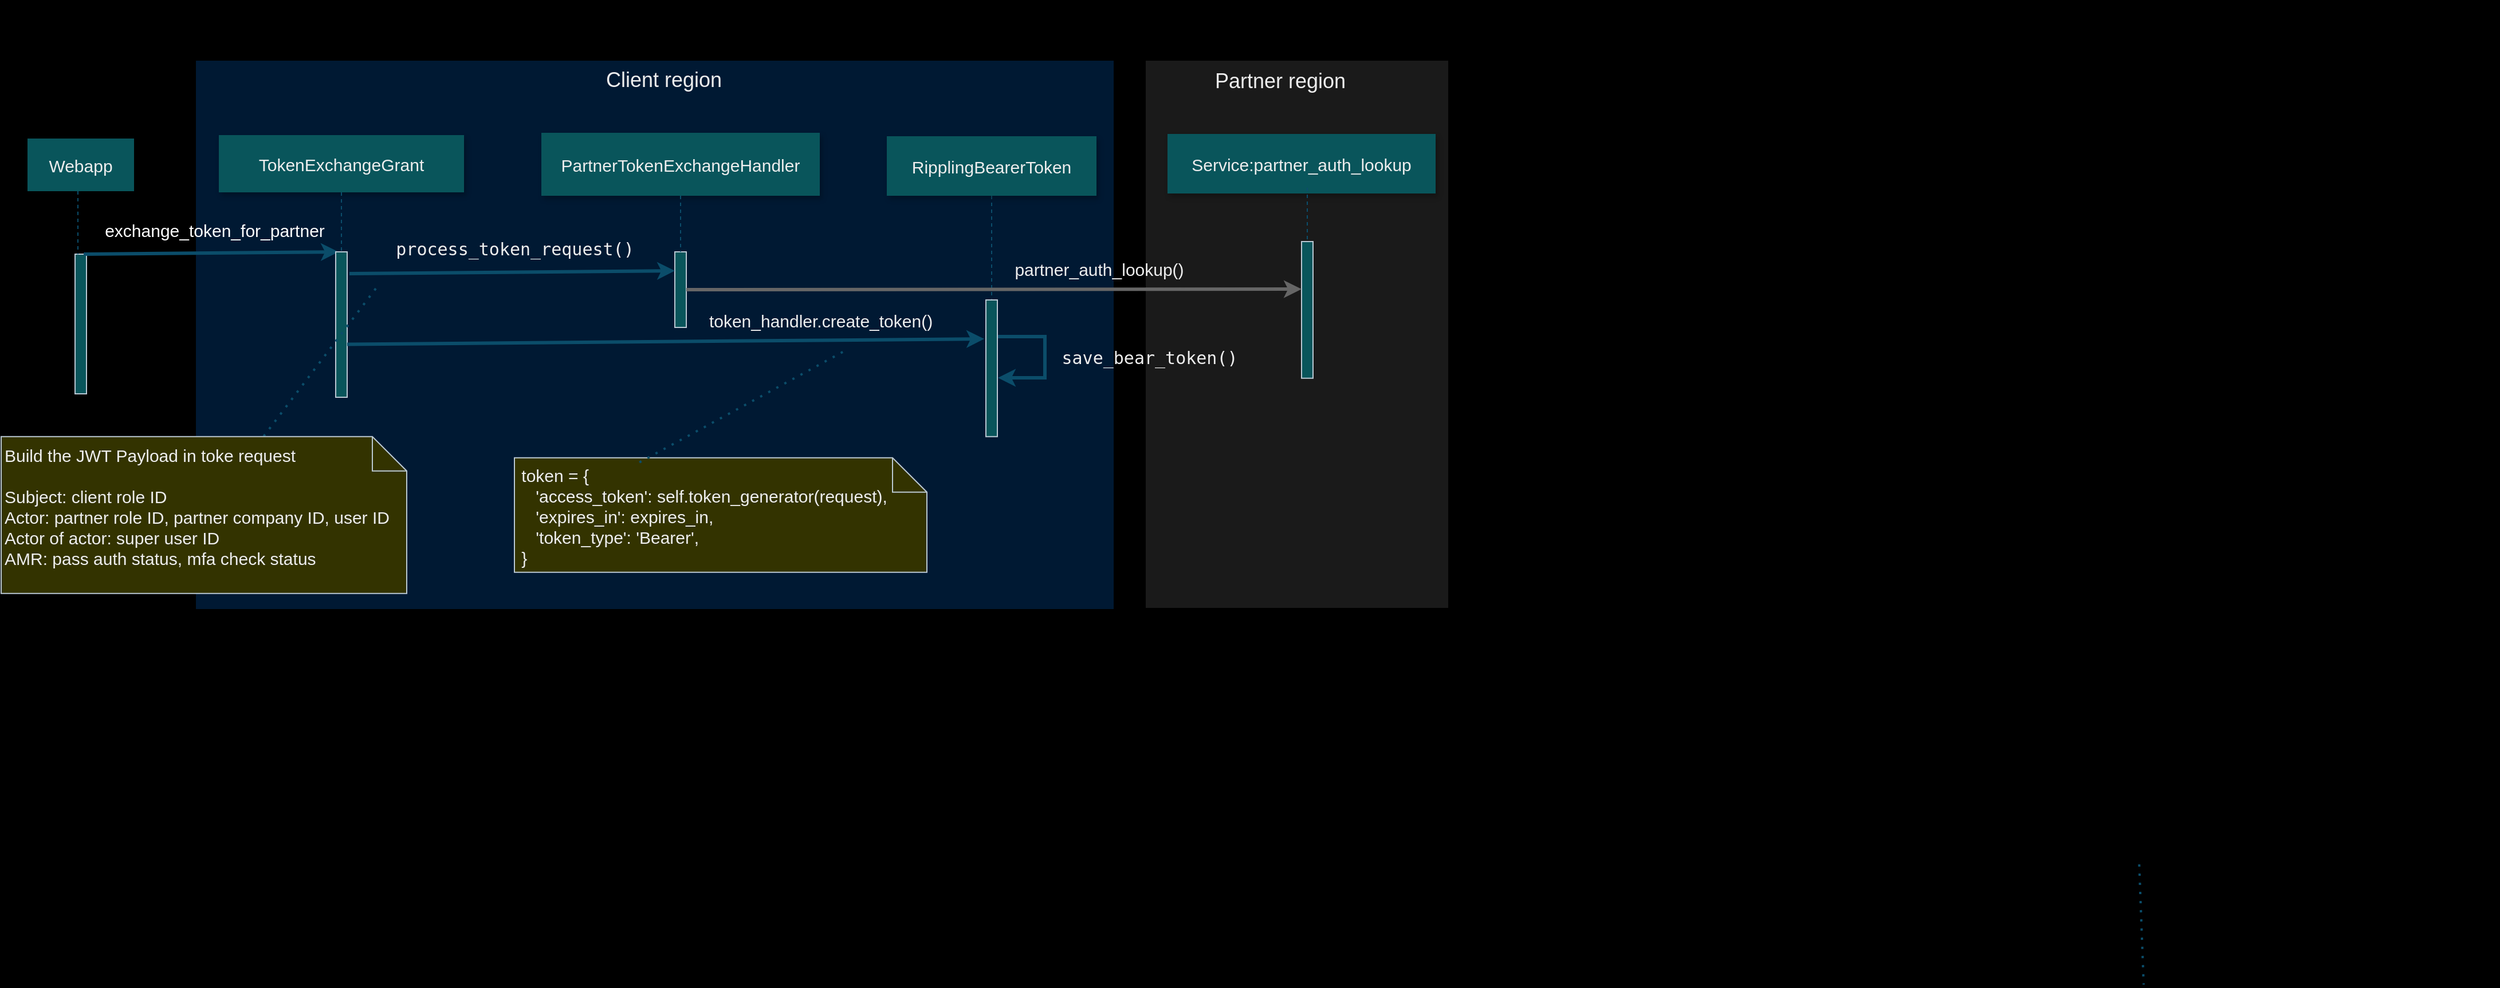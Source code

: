 <mxfile version="24.8.1">
  <diagram name="Page-1" id="9361dd3d-8414-5efd-6122-117bd74ce7a7">
    <mxGraphModel dx="2033" dy="1469" grid="0" gridSize="1" guides="1" tooltips="1" connect="1" arrows="1" fold="1" page="0" pageScale="1.5" pageWidth="826" pageHeight="1169" background="#000000" math="0" shadow="0">
      <root>
        <mxCell id="0" />
        <mxCell id="1" parent="0" />
        <mxCell id="_NU2ZN515jxC7wL2CLro-87" value="" style="rounded=0;whiteSpace=wrap;html=1;strokeColor=none;fontColor=#EEEEEE;fillColor=#1A1A1A;align=center;" vertex="1" parent="1">
          <mxGeometry x="1309" y="13" width="264" height="478" as="geometry" />
        </mxCell>
        <mxCell id="_NU2ZN515jxC7wL2CLro-86" value="" style="rounded=0;whiteSpace=wrap;html=1;strokeColor=none;fontColor=#EEEEEE;fillColor=#001933;align=center;" vertex="1" parent="1">
          <mxGeometry x="480" y="13" width="801" height="479" as="geometry" />
        </mxCell>
        <mxCell id="2" value="" style="fillColor=#09555B;strokeColor=#BAC8D3;fontSize=15;fontColor=#EEEEEE;labelBackgroundColor=none;" parent="1" vertex="1">
          <mxGeometry x="374.5" y="182" width="10" height="122" as="geometry" />
        </mxCell>
        <mxCell id="3" value="" style="edgeStyle=none;verticalLabelPosition=top;verticalAlign=bottom;labelPosition=left;align=right;fontSize=15;entryX=0.25;entryY=0;entryDx=0;entryDy=0;exitX=0.75;exitY=0;exitDx=0;exitDy=0;fontColor=#FFFFFF;labelBackgroundColor=none;strokeColor=#0B4D6A;strokeWidth=3;" parent="1" source="2" target="26" edge="1">
          <mxGeometry width="100" height="100" as="geometry">
            <mxPoint x="235" y="170" as="sourcePoint" />
            <mxPoint x="374" y="170" as="targetPoint" />
            <mxPoint x="367" y="495" as="offset" />
          </mxGeometry>
        </mxCell>
        <mxCell id="4" value="Webapp" style="shadow=1;fillColor=#09555B;strokeColor=none;fontSize=15;fontColor=#EEEEEE;labelBackgroundColor=none;" parent="1" vertex="1">
          <mxGeometry x="333" y="81" width="93" height="46" as="geometry" />
        </mxCell>
        <mxCell id="24" value="TokenExchangeGrant" style="shadow=1;fillColor=#09555B;strokeColor=none;fontSize=15;fontColor=#EEEEEE;labelBackgroundColor=none;" parent="1" vertex="1">
          <mxGeometry x="500" y="78" width="214" height="50" as="geometry" />
        </mxCell>
        <mxCell id="25" value="" style="edgeStyle=none;endArrow=none;dashed=1;fontSize=15;fontColor=default;labelBackgroundColor=none;strokeColor=#0B4D6A;" parent="1" source="24" target="26" edge="1">
          <mxGeometry x="727.335" y="165" width="100" height="100" as="geometry">
            <mxPoint x="359.259" y="130" as="sourcePoint" />
            <mxPoint x="359.576" y="185" as="targetPoint" />
          </mxGeometry>
        </mxCell>
        <mxCell id="26" value="" style="fillColor=#09555B;strokeColor=#BAC8D3;fontSize=15;fontColor=#EEEEEE;labelBackgroundColor=none;" parent="1" vertex="1">
          <mxGeometry x="602" y="180" width="10" height="127" as="geometry" />
        </mxCell>
        <mxCell id="33" value="" style="edgeStyle=elbowEdgeStyle;elbow=horizontal;endArrow=none;dashed=1;strokeColor=#0B4D6A;fontSize=15;fontColor=default;labelBackgroundColor=none;" parent="1" source="4" target="2" edge="1">
          <mxGeometry x="230.0" y="310" width="100" height="100" as="geometry">
            <mxPoint x="418" y="427" as="sourcePoint" />
            <mxPoint x="518" y="327" as="targetPoint" />
            <Array as="points">
              <mxPoint x="377" y="142" />
            </Array>
          </mxGeometry>
        </mxCell>
        <mxCell id="52" value="" style="edgeStyle=none;endArrow=none;dashed=1;fontSize=15;exitX=0.5;exitY=1;exitDx=0;exitDy=0;fontColor=default;labelBackgroundColor=none;strokeColor=#0B4D6A;" parent="1" source="W7PPBAMyW4U-8BtLyTJV-120" target="48" edge="1">
          <mxGeometry x="376.571" y="339.697" width="100" height="100" as="geometry">
            <mxPoint x="333.736" y="287.847" as="sourcePoint" />
            <mxPoint x="333.736" y="467.241" as="targetPoint" />
          </mxGeometry>
        </mxCell>
        <mxCell id="_NU2ZN515jxC7wL2CLro-95" value="" style="edgeLabel;html=1;align=center;verticalAlign=middle;resizable=0;points=[];strokeColor=#BAC8D3;fontColor=#EEEEEE;fillColor=#09555B;" vertex="1" connectable="0" parent="52">
          <mxGeometry relative="1" as="geometry">
            <mxPoint x="119" y="16" as="offset" />
          </mxGeometry>
        </mxCell>
        <mxCell id="58" value="" style="fillColor=#09555B;strokeColor=#BAC8D3;fontSize=15;fontColor=#EEEEEE;labelBackgroundColor=none;" parent="1" vertex="1">
          <mxGeometry x="898" y="180" width="10" height="66" as="geometry" />
        </mxCell>
        <mxCell id="64" value="PartnerTokenExchangeHandler" style="shadow=1;fillColor=#09555B;strokeColor=none;fontSize=15;fontColor=#EEEEEE;labelBackgroundColor=none;" parent="1" vertex="1">
          <mxGeometry x="781.5" y="76" width="243" height="55" as="geometry" />
        </mxCell>
        <mxCell id="65" value="" style="edgeStyle=none;endArrow=none;dashed=1;fontSize=15;fontColor=default;labelBackgroundColor=none;strokeColor=#0B4D6A;" parent="1" source="64" target="58" edge="1">
          <mxGeometry x="1174.071" y="210" width="100" height="100" as="geometry">
            <mxPoint x="455.5" y="127" as="sourcePoint" />
            <mxPoint x="455.5" y="457" as="targetPoint" />
          </mxGeometry>
        </mxCell>
        <mxCell id="W7PPBAMyW4U-8BtLyTJV-120" value="RipplingBearerToken" style="shadow=1;fillColor=#09555B;strokeColor=none;fontSize=15;fontColor=#EEEEEE;labelBackgroundColor=none;" parent="1" vertex="1">
          <mxGeometry x="1083" y="79" width="183" height="52" as="geometry" />
        </mxCell>
        <mxCell id="W7PPBAMyW4U-8BtLyTJV-126" value="&lt;div style=&quot;font-size: 15px;&quot;&gt;&lt;pre style=&quot;font-family: &amp;quot;JetBrains Mono&amp;quot;, monospace; font-size: 15px;&quot;&gt;&lt;span style=&quot;font-family: Helvetica; text-align: left; white-space: normal; font-size: 15px;&quot;&gt;partner_auth_lookup()&lt;/span&gt;&lt;br style=&quot;font-size: 15px;&quot;&gt;&lt;/pre&gt;&lt;/div&gt;" style="text;html=1;align=center;verticalAlign=middle;resizable=0;points=[];autosize=1;strokeColor=none;fillColor=none;fontColor=#EEEEEE;labelBackgroundColor=none;fontSize=15;" parent="1" vertex="1">
          <mxGeometry x="1185" y="165" width="166" height="60" as="geometry" />
        </mxCell>
        <mxCell id="W7PPBAMyW4U-8BtLyTJV-130" value="" style="endArrow=classic;html=1;rounded=0;entryX=0;entryY=0.25;entryDx=0;entryDy=0;fontColor=default;labelBackgroundColor=none;strokeColor=#0B4D6A;strokeWidth=3;" parent="1" target="58" edge="1">
          <mxGeometry width="50" height="50" relative="1" as="geometry">
            <mxPoint x="614" y="199" as="sourcePoint" />
            <mxPoint x="908" y="218.792" as="targetPoint" />
          </mxGeometry>
        </mxCell>
        <mxCell id="_NU2ZN515jxC7wL2CLro-79" value="" style="edgeStyle=orthogonalEdgeStyle;rounded=0;orthogonalLoop=1;jettySize=auto;html=1;strokeColor=#0B4D6A;strokeWidth=3;" edge="1" parent="1" source="48">
          <mxGeometry relative="1" as="geometry">
            <mxPoint x="1180" y="290" as="targetPoint" />
            <Array as="points">
              <mxPoint x="1221" y="254" />
              <mxPoint x="1221" y="290" />
            </Array>
          </mxGeometry>
        </mxCell>
        <mxCell id="48" value="" style="fillColor=#09555B;strokeColor=#BAC8D3;fontSize=15;fontColor=#EEEEEE;labelBackgroundColor=none;" parent="1" vertex="1">
          <mxGeometry x="1169.5" y="222.0" width="10" height="119.38" as="geometry" />
        </mxCell>
        <mxCell id="W7PPBAMyW4U-8BtLyTJV-147" value=" token = {&#xa;    &#39;access_token&#39;: self.token_generator(request),&#xa;    &#39;expires_in&#39;: expires_in,&#xa;    &#39;token_type&#39;: &#39;Bearer&#39;,&#xa; }" style="shape=note;align=left;fontSize=15;verticalAlign=top;fontColor=#EEEEEE;fillColor=#333300;labelBackgroundColor=none;strokeColor=#BAC8D3;" parent="1" vertex="1">
          <mxGeometry x="758" y="359.88" width="360" height="100" as="geometry" />
        </mxCell>
        <mxCell id="W7PPBAMyW4U-8BtLyTJV-149" value="&lt;div style=&quot;&quot;&gt;&lt;pre style=&quot;font-family: &amp;quot;JetBrains Mono&amp;quot;, monospace; font-size: 9.8pt;&quot;&gt;&lt;br&gt;&lt;/pre&gt;&lt;/div&gt;" style="text;html=1;align=center;verticalAlign=middle;resizable=0;points=[];autosize=1;strokeColor=none;fillColor=none;fontColor=#EEEEEE;labelBackgroundColor=none;" parent="1" vertex="1">
          <mxGeometry x="1303" y="145.0" width="18" height="54" as="geometry" />
        </mxCell>
        <mxCell id="W7PPBAMyW4U-8BtLyTJV-155" value="&lt;div style=&quot;background-color: rgb(30, 31, 34);&quot;&gt;&lt;pre style=&quot;font-family:&#39;JetBrains Mono&#39;,monospace;font-size:9.8pt;&quot;&gt;&lt;br&gt;&lt;/pre&gt;&lt;/div&gt;" style="text;whiteSpace=wrap;html=1;fontColor=#EEEEEE;labelBackgroundColor=none;" parent="1" vertex="1">
          <mxGeometry x="1120" y="-40" width="150" height="70" as="geometry" />
        </mxCell>
        <mxCell id="W7PPBAMyW4U-8BtLyTJV-159" value="" style="endArrow=classic;html=1;rounded=0;exitX=0.8;exitY=0.229;exitDx=0;exitDy=0;exitPerimeter=0;fontColor=default;labelBackgroundColor=none;strokeColor=#0B4D6A;strokeWidth=3;entryX=0.1;entryY=0.871;entryDx=0;entryDy=0;entryPerimeter=0;" parent="1" edge="1">
          <mxGeometry width="50" height="50" relative="1" as="geometry">
            <mxPoint x="612" y="260.795" as="sourcePoint" />
            <mxPoint x="1168" y="256.0" as="targetPoint" />
          </mxGeometry>
        </mxCell>
        <mxCell id="W7PPBAMyW4U-8BtLyTJV-161" value="" style="endArrow=none;dashed=1;html=1;dashPattern=1 3;strokeWidth=2;rounded=0;exitX=0.303;exitY=0.04;exitDx=0;exitDy=0;exitPerimeter=0;fontColor=default;labelBackgroundColor=none;strokeColor=#0B4D6A;" parent="1" source="W7PPBAMyW4U-8BtLyTJV-147" edge="1">
          <mxGeometry width="50" height="50" relative="1" as="geometry">
            <mxPoint x="1670" y="700" as="sourcePoint" />
            <mxPoint x="1049" y="265" as="targetPoint" />
          </mxGeometry>
        </mxCell>
        <mxCell id="W7PPBAMyW4U-8BtLyTJV-174" value="&lt;div style=&quot;font-size: 15px;&quot;&gt;&lt;pre style=&quot;font-family: &amp;quot;JetBrains Mono&amp;quot;, monospace; font-size: 15px;&quot;&gt;&lt;div style=&quot;font-size: 15px;&quot;&gt;&lt;pre style=&quot;font-family: &amp;quot;JetBrains Mono&amp;quot;, monospace; font-size: 15px;&quot;&gt;&lt;pre style=&quot;font-size: 15px; font-family: &amp;quot;JetBrains Mono&amp;quot;, monospace;&quot;&gt;save_bear_token()&lt;/pre&gt;&lt;/pre&gt;&lt;/div&gt;&lt;/pre&gt;&lt;/div&gt;" style="text;html=1;align=center;verticalAlign=middle;resizable=0;points=[];autosize=1;strokeColor=none;fillColor=none;labelBackgroundColor=none;fontColor=#EEEEEE;fontSize=15;" parent="1" vertex="1">
          <mxGeometry x="1226" y="242" width="172" height="60" as="geometry" />
        </mxCell>
        <mxCell id="W7PPBAMyW4U-8BtLyTJV-175" value="&lt;div style=&quot;&quot;&gt;&lt;pre style=&quot;font-family:&#39;JetBrains Mono&#39;,monospace;font-size:9.8pt;&quot;&gt;&lt;br&gt;&lt;/pre&gt;&lt;/div&gt;" style="text;whiteSpace=wrap;html=1;fontColor=#EEEEEE;labelBackgroundColor=none;" parent="1" vertex="1">
          <mxGeometry x="2080" y="550" width="410" height="70" as="geometry" />
        </mxCell>
        <mxCell id="W7PPBAMyW4U-8BtLyTJV-182" value="" style="endArrow=none;dashed=1;html=1;dashPattern=1 3;strokeWidth=2;rounded=0;entryX=0;entryY=0;entryDx=220;entryDy=0;entryPerimeter=0;fontColor=default;labelBackgroundColor=none;strokeColor=#0B4D6A;" parent="1" edge="1">
          <mxGeometry width="50" height="50" relative="1" as="geometry">
            <mxPoint x="2176.111" y="715" as="sourcePoint" />
            <mxPoint x="2180" y="820" as="targetPoint" />
          </mxGeometry>
        </mxCell>
        <mxCell id="_NU2ZN515jxC7wL2CLro-80" value="" style="endArrow=none;dashed=1;html=1;dashPattern=1 3;strokeWidth=2;rounded=0;fontColor=default;labelBackgroundColor=none;strokeColor=#0B4D6A;" edge="1" parent="1" source="rRgI-piEJR2NT5U421E4-78">
          <mxGeometry width="50" height="50" relative="1" as="geometry">
            <mxPoint x="637" y="212" as="sourcePoint" />
            <mxPoint x="480" y="356" as="targetPoint" />
          </mxGeometry>
        </mxCell>
        <mxCell id="_NU2ZN515jxC7wL2CLro-85" value="Service:partner_auth_lookup" style="shadow=1;fillColor=#09555B;strokeColor=none;fontSize=15;fontColor=#EEEEEE;labelBackgroundColor=none;" vertex="1" parent="1">
          <mxGeometry x="1328" y="77" width="234" height="52" as="geometry" />
        </mxCell>
        <mxCell id="_NU2ZN515jxC7wL2CLro-88" value="Client region" style="text;html=1;align=center;verticalAlign=middle;resizable=0;points=[];autosize=1;strokeColor=none;fillColor=none;fontColor=#EEEEEE;fontSize=18;" vertex="1" parent="1">
          <mxGeometry x="828" y="13" width="119" height="34" as="geometry" />
        </mxCell>
        <mxCell id="_NU2ZN515jxC7wL2CLro-89" value="Partner region" style="text;html=1;align=center;verticalAlign=middle;resizable=0;points=[];autosize=1;strokeColor=none;fillColor=none;fontColor=#EEEEEE;fontSize=18;" vertex="1" parent="1">
          <mxGeometry x="1360" y="14" width="132" height="34" as="geometry" />
        </mxCell>
        <mxCell id="_NU2ZN515jxC7wL2CLro-90" value="" style="fillColor=#09555B;strokeColor=#BAC8D3;fontSize=15;fontColor=#EEEEEE;labelBackgroundColor=none;" vertex="1" parent="1">
          <mxGeometry x="1445" y="171.0" width="10" height="119.38" as="geometry" />
        </mxCell>
        <mxCell id="_NU2ZN515jxC7wL2CLro-92" value="" style="edgeStyle=none;endArrow=none;dashed=1;fontSize=15;fontColor=default;labelBackgroundColor=none;strokeColor=#0B4D6A;entryX=0.5;entryY=0;entryDx=0;entryDy=0;" edge="1" parent="1" target="_NU2ZN515jxC7wL2CLro-90">
          <mxGeometry x="376.571" y="339.697" width="100" height="100" as="geometry">
            <mxPoint x="1450" y="124" as="sourcePoint" />
            <mxPoint x="1445" y="178" as="targetPoint" />
          </mxGeometry>
        </mxCell>
        <mxCell id="_NU2ZN515jxC7wL2CLro-93" value="" style="endArrow=classic;html=1;rounded=0;exitX=1;exitY=0.5;exitDx=0;exitDy=0;fontColor=default;labelBackgroundColor=none;strokeColor=#666666;strokeWidth=3;entryX=0;entryY=0.348;entryDx=0;entryDy=0;entryPerimeter=0;" edge="1" parent="1" source="58" target="_NU2ZN515jxC7wL2CLro-90">
          <mxGeometry width="50" height="50" relative="1" as="geometry">
            <mxPoint x="917" y="201.795" as="sourcePoint" />
            <mxPoint x="1473" y="197.0" as="targetPoint" />
          </mxGeometry>
        </mxCell>
        <mxCell id="_NU2ZN515jxC7wL2CLro-98" value="&lt;div style=&quot;font-size: 15px;&quot;&gt;&lt;pre style=&quot;font-family: &amp;quot;JetBrains Mono&amp;quot;, monospace; font-size: 15px;&quot;&gt;&lt;span style=&quot;color: rgb(255, 255, 255); font-family: Helvetica; text-align: right; white-space-collapse: collapse; font-size: 15px;&quot;&gt;exchange_token_for_partner&lt;/span&gt;&lt;br style=&quot;font-size: 15px;&quot;&gt;&lt;/pre&gt;&lt;/div&gt;" style="text;html=1;align=center;verticalAlign=middle;resizable=0;points=[];autosize=1;strokeColor=none;fillColor=none;fontColor=#EEEEEE;labelBackgroundColor=none;fontSize=15;" vertex="1" parent="1">
          <mxGeometry x="391" y="131" width="210" height="60" as="geometry" />
        </mxCell>
        <mxCell id="_NU2ZN515jxC7wL2CLro-99" value="&lt;div style=&quot;font-size: 15px;&quot;&gt;&lt;pre style=&quot;font-family: &amp;quot;JetBrains Mono&amp;quot;, monospace; font-size: 15px;&quot;&gt;&lt;span style=&quot;font-family: Helvetica; text-align: left; white-space-collapse: collapse; font-size: 15px;&quot;&gt;token_handler.create_token()&lt;/span&gt;&lt;br style=&quot;font-size: 15px;&quot;&gt;&lt;/pre&gt;&lt;/div&gt;" style="text;html=1;align=center;verticalAlign=middle;resizable=0;points=[];autosize=1;strokeColor=none;fillColor=none;fontColor=#EEEEEE;labelBackgroundColor=none;fontSize=15;" vertex="1" parent="1">
          <mxGeometry x="918" y="210" width="213" height="60" as="geometry" />
        </mxCell>
        <mxCell id="_NU2ZN515jxC7wL2CLro-101" value="&lt;div style=&quot;font-size: 15px;&quot;&gt;&lt;pre style=&quot;font-family: &amp;quot;JetBrains Mono&amp;quot;, monospace; font-size: 15px;&quot;&gt;&lt;span style=&quot;font-size: 15px;&quot;&gt;process_token_request()&lt;/span&gt;&lt;/pre&gt;&lt;/div&gt;" style="text;html=1;align=center;verticalAlign=middle;resizable=0;points=[];autosize=1;strokeColor=none;fillColor=none;fontColor=#EEEEEE;labelBackgroundColor=none;fontSize=15;" vertex="1" parent="1">
          <mxGeometry x="645" y="147" width="226" height="60" as="geometry" />
        </mxCell>
        <mxCell id="_NU2ZN515jxC7wL2CLro-105" value="" style="endArrow=none;dashed=1;html=1;dashPattern=1 3;strokeWidth=2;rounded=0;fontColor=default;labelBackgroundColor=none;strokeColor=#0B4D6A;" edge="1" parent="1" target="rRgI-piEJR2NT5U421E4-78">
          <mxGeometry width="50" height="50" relative="1" as="geometry">
            <mxPoint x="637" y="212" as="sourcePoint" />
            <mxPoint x="480" y="356" as="targetPoint" />
          </mxGeometry>
        </mxCell>
        <mxCell id="rRgI-piEJR2NT5U421E4-78" value="Build the JWT Payload in toke request&#xa;&#xa;Subject: client role ID&#xa;Actor: partner role ID, partner company ID, user ID&#xa;Actor of actor: super user ID&#xa;AMR: pass auth status, mfa check status" style="shape=note;align=left;fontSize=15;verticalAlign=top;fontColor=#EEEEEE;fillColor=#333300;labelBackgroundColor=none;strokeColor=#BAC8D3;spacing=3;" parent="1" vertex="1">
          <mxGeometry x="310" y="341.38" width="354" height="137" as="geometry" />
        </mxCell>
      </root>
    </mxGraphModel>
  </diagram>
</mxfile>
